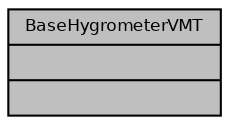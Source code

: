 digraph "BaseHygrometerVMT"
{
  bgcolor="transparent";
  edge [fontname="Helvetica",fontsize="8",labelfontname="Helvetica",labelfontsize="8"];
  node [fontname="Helvetica",fontsize="8",shape=record];
  Node1 [label="{BaseHygrometerVMT\n||}",height=0.2,width=0.4,color="black", fillcolor="grey75", style="filled", fontcolor="black"];
}
